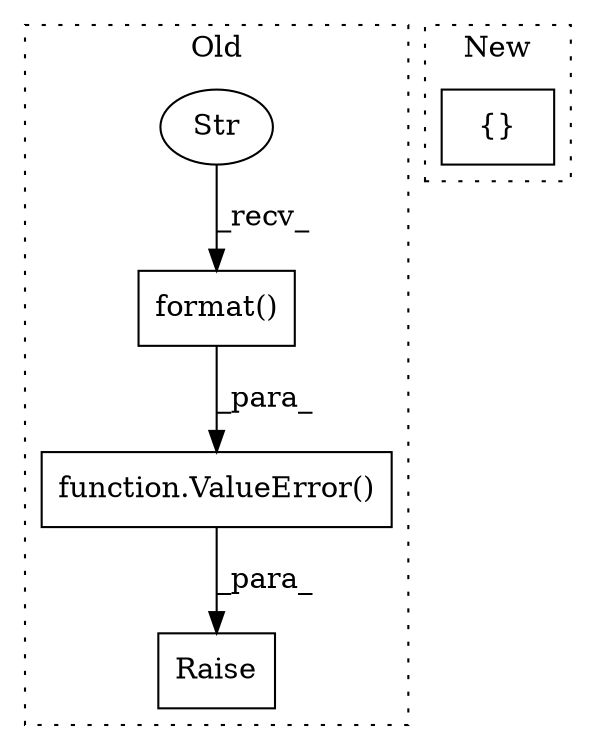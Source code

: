 digraph G {
subgraph cluster0 {
1 [label="format()" a="75" s="4831,4907" l="61,1" shape="box"];
3 [label="Str" a="66" s="4831" l="32" shape="ellipse"];
4 [label="Raise" a="91" s="4814" l="6" shape="box"];
5 [label="function.ValueError()" a="75" s="4820,4908" l="11,1" shape="box"];
label = "Old";
style="dotted";
}
subgraph cluster1 {
2 [label="{}" a="59" s="4855,4924" l="22,0" shape="box"];
label = "New";
style="dotted";
}
1 -> 5 [label="_para_"];
3 -> 1 [label="_recv_"];
5 -> 4 [label="_para_"];
}
